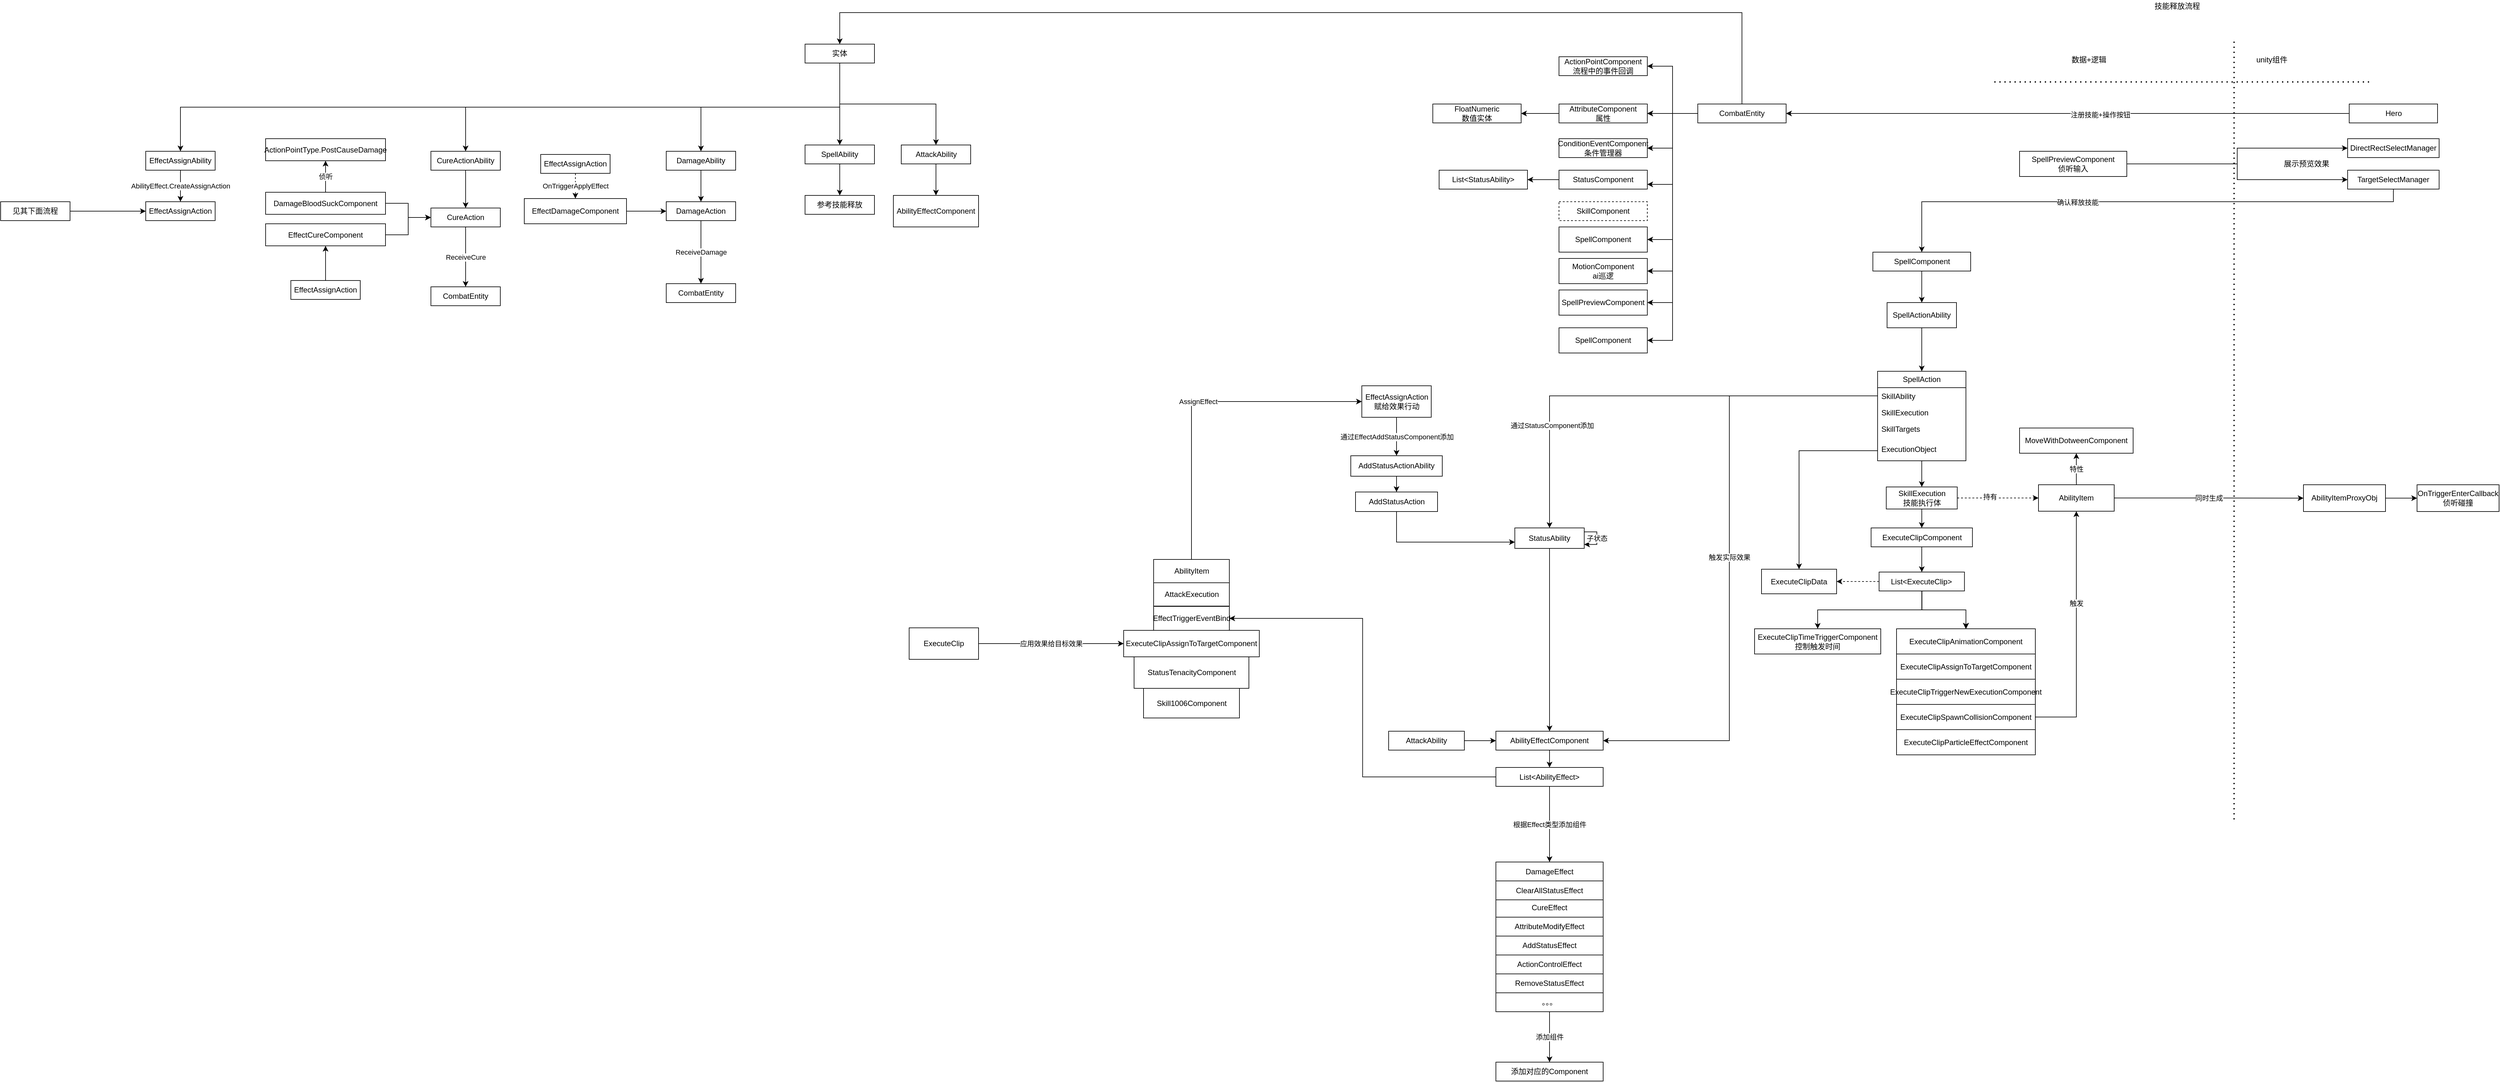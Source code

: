 <mxfile version="21.7.2" type="github">
  <diagram name="第 1 页" id="cYuP9_Ojqshvzmye1KVs">
    <mxGraphModel dx="4621" dy="678" grid="1" gridSize="10" guides="1" tooltips="1" connect="1" arrows="1" fold="1" page="1" pageScale="1" pageWidth="827" pageHeight="1169" math="0" shadow="0">
      <root>
        <mxCell id="0" />
        <mxCell id="1" parent="0" />
        <mxCell id="5B3u7BjO5yEvpYxDOT5w-1" value="技能释放流程" style="text;html=1;strokeColor=none;fillColor=none;align=center;verticalAlign=middle;whiteSpace=wrap;rounded=0;" parent="1" vertex="1">
          <mxGeometry x="350" y="30" width="100" height="20" as="geometry" />
        </mxCell>
        <mxCell id="5B3u7BjO5yEvpYxDOT5w-2" value="" style="endArrow=none;dashed=1;html=1;dashPattern=1 3;strokeWidth=2;rounded=0;" parent="1" edge="1">
          <mxGeometry width="50" height="50" relative="1" as="geometry">
            <mxPoint x="490" y="1330" as="sourcePoint" />
            <mxPoint x="490" y="90" as="targetPoint" />
          </mxGeometry>
        </mxCell>
        <mxCell id="5B3u7BjO5yEvpYxDOT5w-3" value="" style="endArrow=none;dashed=1;html=1;dashPattern=1 3;strokeWidth=2;rounded=0;" parent="1" edge="1">
          <mxGeometry width="50" height="50" relative="1" as="geometry">
            <mxPoint x="110" y="160" as="sourcePoint" />
            <mxPoint x="710" y="160" as="targetPoint" />
          </mxGeometry>
        </mxCell>
        <mxCell id="5B3u7BjO5yEvpYxDOT5w-4" value="数据+逻辑" style="text;html=1;strokeColor=none;fillColor=none;align=center;verticalAlign=middle;whiteSpace=wrap;rounded=0;" parent="1" vertex="1">
          <mxGeometry x="230" y="110" width="60" height="30" as="geometry" />
        </mxCell>
        <mxCell id="5B3u7BjO5yEvpYxDOT5w-5" value="unity组件" style="text;html=1;strokeColor=none;fillColor=none;align=center;verticalAlign=middle;whiteSpace=wrap;rounded=0;" parent="1" vertex="1">
          <mxGeometry x="520" y="110" width="60" height="30" as="geometry" />
        </mxCell>
        <mxCell id="5B3u7BjO5yEvpYxDOT5w-12" value="" style="edgeStyle=orthogonalEdgeStyle;rounded=0;orthogonalLoop=1;jettySize=auto;html=1;" parent="1" source="5B3u7BjO5yEvpYxDOT5w-6" target="5B3u7BjO5yEvpYxDOT5w-11" edge="1">
          <mxGeometry relative="1" as="geometry" />
        </mxCell>
        <mxCell id="5B3u7BjO5yEvpYxDOT5w-13" value="注册技能+操作按钮" style="edgeLabel;html=1;align=center;verticalAlign=middle;resizable=0;points=[];" parent="5B3u7BjO5yEvpYxDOT5w-12" vertex="1" connectable="0">
          <mxGeometry x="-0.115" y="2" relative="1" as="geometry">
            <mxPoint as="offset" />
          </mxGeometry>
        </mxCell>
        <mxCell id="5B3u7BjO5yEvpYxDOT5w-6" value="Hero" style="rounded=0;whiteSpace=wrap;html=1;" parent="1" vertex="1">
          <mxGeometry x="672.5" y="195" width="140" height="30" as="geometry" />
        </mxCell>
        <mxCell id="5B3u7BjO5yEvpYxDOT5w-9" value="" style="edgeStyle=orthogonalEdgeStyle;rounded=0;orthogonalLoop=1;jettySize=auto;html=1;" parent="1" source="5B3u7BjO5yEvpYxDOT5w-7" target="5B3u7BjO5yEvpYxDOT5w-8" edge="1">
          <mxGeometry relative="1" as="geometry" />
        </mxCell>
        <mxCell id="5B3u7BjO5yEvpYxDOT5w-15" style="edgeStyle=orthogonalEdgeStyle;rounded=0;orthogonalLoop=1;jettySize=auto;html=1;" parent="1" source="5B3u7BjO5yEvpYxDOT5w-7" target="5B3u7BjO5yEvpYxDOT5w-14" edge="1">
          <mxGeometry relative="1" as="geometry" />
        </mxCell>
        <mxCell id="5B3u7BjO5yEvpYxDOT5w-7" value="SpellPreviewComponent&lt;br&gt;侦听输入" style="whiteSpace=wrap;html=1;" parent="1" vertex="1">
          <mxGeometry x="150" y="270" width="170" height="40" as="geometry" />
        </mxCell>
        <mxCell id="5B3u7BjO5yEvpYxDOT5w-18" style="edgeStyle=orthogonalEdgeStyle;rounded=0;orthogonalLoop=1;jettySize=auto;html=1;entryX=0.5;entryY=0;entryDx=0;entryDy=0;" parent="1" source="5B3u7BjO5yEvpYxDOT5w-8" target="5B3u7BjO5yEvpYxDOT5w-17" edge="1">
          <mxGeometry relative="1" as="geometry">
            <Array as="points">
              <mxPoint x="620" y="350" />
              <mxPoint x="235" y="350" />
            </Array>
          </mxGeometry>
        </mxCell>
        <mxCell id="5B3u7BjO5yEvpYxDOT5w-19" value="确认释放技能" style="edgeLabel;html=1;align=center;verticalAlign=middle;resizable=0;points=[];" parent="5B3u7BjO5yEvpYxDOT5w-18" vertex="1" connectable="0">
          <mxGeometry x="0.229" y="1" relative="1" as="geometry">
            <mxPoint as="offset" />
          </mxGeometry>
        </mxCell>
        <mxCell id="5B3u7BjO5yEvpYxDOT5w-8" value="TargetSelectManager" style="whiteSpace=wrap;html=1;" parent="1" vertex="1">
          <mxGeometry x="670" y="300" width="145" height="30" as="geometry" />
        </mxCell>
        <mxCell id="5B3u7BjO5yEvpYxDOT5w-73" value="" style="edgeStyle=orthogonalEdgeStyle;rounded=0;orthogonalLoop=1;jettySize=auto;html=1;" parent="1" source="5B3u7BjO5yEvpYxDOT5w-11" target="5B3u7BjO5yEvpYxDOT5w-72" edge="1">
          <mxGeometry relative="1" as="geometry">
            <Array as="points">
              <mxPoint x="-400" y="210" />
              <mxPoint x="-400" y="135" />
            </Array>
          </mxGeometry>
        </mxCell>
        <mxCell id="5B3u7BjO5yEvpYxDOT5w-75" value="" style="edgeStyle=orthogonalEdgeStyle;rounded=0;orthogonalLoop=1;jettySize=auto;html=1;" parent="1" source="5B3u7BjO5yEvpYxDOT5w-11" target="5B3u7BjO5yEvpYxDOT5w-74" edge="1">
          <mxGeometry relative="1" as="geometry" />
        </mxCell>
        <mxCell id="5B3u7BjO5yEvpYxDOT5w-79" value="" style="edgeStyle=orthogonalEdgeStyle;rounded=0;orthogonalLoop=1;jettySize=auto;html=1;" parent="1" source="5B3u7BjO5yEvpYxDOT5w-11" target="5B3u7BjO5yEvpYxDOT5w-74" edge="1">
          <mxGeometry relative="1" as="geometry" />
        </mxCell>
        <mxCell id="5B3u7BjO5yEvpYxDOT5w-81" value="" style="edgeStyle=orthogonalEdgeStyle;rounded=0;orthogonalLoop=1;jettySize=auto;html=1;" parent="1" source="5B3u7BjO5yEvpYxDOT5w-11" target="5B3u7BjO5yEvpYxDOT5w-80" edge="1">
          <mxGeometry relative="1" as="geometry">
            <Array as="points">
              <mxPoint x="-400" y="210" />
              <mxPoint x="-400" y="265" />
            </Array>
          </mxGeometry>
        </mxCell>
        <mxCell id="5B3u7BjO5yEvpYxDOT5w-87" style="edgeStyle=orthogonalEdgeStyle;rounded=0;orthogonalLoop=1;jettySize=auto;html=1;entryX=1;entryY=0.75;entryDx=0;entryDy=0;" parent="1" source="5B3u7BjO5yEvpYxDOT5w-11" target="5B3u7BjO5yEvpYxDOT5w-82" edge="1">
          <mxGeometry relative="1" as="geometry" />
        </mxCell>
        <mxCell id="5B3u7BjO5yEvpYxDOT5w-141" style="edgeStyle=orthogonalEdgeStyle;rounded=0;orthogonalLoop=1;jettySize=auto;html=1;entryX=1;entryY=0.5;entryDx=0;entryDy=0;" parent="1" source="5B3u7BjO5yEvpYxDOT5w-11" target="5B3u7BjO5yEvpYxDOT5w-136" edge="1">
          <mxGeometry relative="1" as="geometry" />
        </mxCell>
        <mxCell id="5B3u7BjO5yEvpYxDOT5w-142" style="edgeStyle=orthogonalEdgeStyle;rounded=0;orthogonalLoop=1;jettySize=auto;html=1;entryX=1;entryY=0.5;entryDx=0;entryDy=0;" parent="1" source="5B3u7BjO5yEvpYxDOT5w-11" target="5B3u7BjO5yEvpYxDOT5w-137" edge="1">
          <mxGeometry relative="1" as="geometry" />
        </mxCell>
        <mxCell id="5B3u7BjO5yEvpYxDOT5w-143" style="edgeStyle=orthogonalEdgeStyle;rounded=0;orthogonalLoop=1;jettySize=auto;html=1;entryX=1;entryY=0.5;entryDx=0;entryDy=0;" parent="1" source="5B3u7BjO5yEvpYxDOT5w-11" target="5B3u7BjO5yEvpYxDOT5w-138" edge="1">
          <mxGeometry relative="1" as="geometry" />
        </mxCell>
        <mxCell id="5B3u7BjO5yEvpYxDOT5w-144" style="edgeStyle=orthogonalEdgeStyle;rounded=0;orthogonalLoop=1;jettySize=auto;html=1;entryX=1;entryY=0.5;entryDx=0;entryDy=0;" parent="1" source="5B3u7BjO5yEvpYxDOT5w-11" target="5B3u7BjO5yEvpYxDOT5w-139" edge="1">
          <mxGeometry relative="1" as="geometry" />
        </mxCell>
        <mxCell id="-J8oJ2Sxk5KtxRYQshvN-3" style="edgeStyle=orthogonalEdgeStyle;rounded=0;orthogonalLoop=1;jettySize=auto;html=1;entryX=0.5;entryY=0;entryDx=0;entryDy=0;exitX=0.5;exitY=0;exitDx=0;exitDy=0;" edge="1" parent="1" source="5B3u7BjO5yEvpYxDOT5w-11" target="-J8oJ2Sxk5KtxRYQshvN-2">
          <mxGeometry relative="1" as="geometry">
            <Array as="points">
              <mxPoint x="-290" y="50" />
              <mxPoint x="-1720" y="50" />
            </Array>
          </mxGeometry>
        </mxCell>
        <mxCell id="5B3u7BjO5yEvpYxDOT5w-11" value="CombatEntity" style="rounded=0;whiteSpace=wrap;html=1;" parent="1" vertex="1">
          <mxGeometry x="-360" y="195" width="140" height="30" as="geometry" />
        </mxCell>
        <mxCell id="5B3u7BjO5yEvpYxDOT5w-14" value="DirectRectSelectManager" style="whiteSpace=wrap;html=1;" parent="1" vertex="1">
          <mxGeometry x="670" y="250" width="145" height="30" as="geometry" />
        </mxCell>
        <mxCell id="5B3u7BjO5yEvpYxDOT5w-16" value="展示预览效果" style="text;html=1;strokeColor=none;fillColor=none;align=center;verticalAlign=middle;whiteSpace=wrap;rounded=0;" parent="1" vertex="1">
          <mxGeometry x="540" y="275" width="130" height="30" as="geometry" />
        </mxCell>
        <mxCell id="5B3u7BjO5yEvpYxDOT5w-21" value="" style="edgeStyle=orthogonalEdgeStyle;rounded=0;orthogonalLoop=1;jettySize=auto;html=1;" parent="1" source="5B3u7BjO5yEvpYxDOT5w-17" target="-J8oJ2Sxk5KtxRYQshvN-30" edge="1">
          <mxGeometry relative="1" as="geometry" />
        </mxCell>
        <mxCell id="5B3u7BjO5yEvpYxDOT5w-17" value="SpellComponent" style="whiteSpace=wrap;html=1;" parent="1" vertex="1">
          <mxGeometry x="-82.5" y="430" width="155" height="30" as="geometry" />
        </mxCell>
        <mxCell id="5B3u7BjO5yEvpYxDOT5w-27" value="" style="edgeStyle=orthogonalEdgeStyle;rounded=0;orthogonalLoop=1;jettySize=auto;html=1;" parent="1" source="5B3u7BjO5yEvpYxDOT5w-22" target="5B3u7BjO5yEvpYxDOT5w-26" edge="1">
          <mxGeometry relative="1" as="geometry" />
        </mxCell>
        <mxCell id="5B3u7BjO5yEvpYxDOT5w-22" value="SpellAction" style="swimlane;fontStyle=0;childLayout=stackLayout;horizontal=1;startSize=26;fillColor=none;horizontalStack=0;resizeParent=1;resizeParentMax=0;resizeLast=0;collapsible=1;marginBottom=0;whiteSpace=wrap;html=1;" parent="1" vertex="1">
          <mxGeometry x="-75" y="619" width="140" height="142" as="geometry" />
        </mxCell>
        <mxCell id="5B3u7BjO5yEvpYxDOT5w-23" value="SkillAbility" style="text;strokeColor=none;fillColor=none;align=left;verticalAlign=top;spacingLeft=4;spacingRight=4;overflow=hidden;rotatable=0;points=[[0,0.5],[1,0.5]];portConstraint=eastwest;whiteSpace=wrap;html=1;" parent="5B3u7BjO5yEvpYxDOT5w-22" vertex="1">
          <mxGeometry y="26" width="140" height="26" as="geometry" />
        </mxCell>
        <mxCell id="5B3u7BjO5yEvpYxDOT5w-24" value="SkillExecution" style="text;strokeColor=none;fillColor=none;align=left;verticalAlign=top;spacingLeft=4;spacingRight=4;overflow=hidden;rotatable=0;points=[[0,0.5],[1,0.5]];portConstraint=eastwest;whiteSpace=wrap;html=1;" parent="5B3u7BjO5yEvpYxDOT5w-22" vertex="1">
          <mxGeometry y="52" width="140" height="26" as="geometry" />
        </mxCell>
        <mxCell id="5B3u7BjO5yEvpYxDOT5w-62" value="SkillTargets" style="text;strokeColor=none;fillColor=none;align=left;verticalAlign=top;spacingLeft=4;spacingRight=4;overflow=hidden;rotatable=0;points=[[0,0.5],[1,0.5]];portConstraint=eastwest;whiteSpace=wrap;html=1;" parent="5B3u7BjO5yEvpYxDOT5w-22" vertex="1">
          <mxGeometry y="78" width="140" height="32" as="geometry" />
        </mxCell>
        <mxCell id="5B3u7BjO5yEvpYxDOT5w-25" value="ExecutionObject" style="text;strokeColor=none;fillColor=none;align=left;verticalAlign=top;spacingLeft=4;spacingRight=4;overflow=hidden;rotatable=0;points=[[0,0.5],[1,0.5]];portConstraint=eastwest;whiteSpace=wrap;html=1;" parent="5B3u7BjO5yEvpYxDOT5w-22" vertex="1">
          <mxGeometry y="110" width="140" height="32" as="geometry" />
        </mxCell>
        <mxCell id="5B3u7BjO5yEvpYxDOT5w-29" value="" style="edgeStyle=orthogonalEdgeStyle;rounded=0;orthogonalLoop=1;jettySize=auto;html=1;" parent="1" source="5B3u7BjO5yEvpYxDOT5w-26" target="5B3u7BjO5yEvpYxDOT5w-28" edge="1">
          <mxGeometry relative="1" as="geometry" />
        </mxCell>
        <mxCell id="5B3u7BjO5yEvpYxDOT5w-55" style="edgeStyle=orthogonalEdgeStyle;rounded=0;orthogonalLoop=1;jettySize=auto;html=1;dashed=1;" parent="1" source="5B3u7BjO5yEvpYxDOT5w-26" target="5B3u7BjO5yEvpYxDOT5w-48" edge="1">
          <mxGeometry relative="1" as="geometry" />
        </mxCell>
        <mxCell id="5B3u7BjO5yEvpYxDOT5w-56" value="持有" style="edgeLabel;html=1;align=center;verticalAlign=middle;resizable=0;points=[];" parent="5B3u7BjO5yEvpYxDOT5w-55" vertex="1" connectable="0">
          <mxGeometry x="-0.198" y="2" relative="1" as="geometry">
            <mxPoint as="offset" />
          </mxGeometry>
        </mxCell>
        <mxCell id="5B3u7BjO5yEvpYxDOT5w-26" value="SkillExecution&lt;br&gt;技能执行体" style="whiteSpace=wrap;html=1;fillColor=none;fontStyle=0;startSize=26;" parent="1" vertex="1">
          <mxGeometry x="-61.25" y="802.5" width="112.5" height="35" as="geometry" />
        </mxCell>
        <mxCell id="5B3u7BjO5yEvpYxDOT5w-31" value="" style="edgeStyle=orthogonalEdgeStyle;rounded=0;orthogonalLoop=1;jettySize=auto;html=1;" parent="1" source="5B3u7BjO5yEvpYxDOT5w-28" target="5B3u7BjO5yEvpYxDOT5w-30" edge="1">
          <mxGeometry relative="1" as="geometry" />
        </mxCell>
        <mxCell id="5B3u7BjO5yEvpYxDOT5w-28" value="ExecuteClipComponent" style="whiteSpace=wrap;html=1;fillColor=none;fontStyle=0;startSize=26;" parent="1" vertex="1">
          <mxGeometry x="-85.31" y="867.5" width="160.62" height="30" as="geometry" />
        </mxCell>
        <mxCell id="5B3u7BjO5yEvpYxDOT5w-33" value="" style="edgeStyle=orthogonalEdgeStyle;rounded=0;orthogonalLoop=1;jettySize=auto;html=1;" parent="1" source="5B3u7BjO5yEvpYxDOT5w-30" target="5B3u7BjO5yEvpYxDOT5w-32" edge="1">
          <mxGeometry relative="1" as="geometry" />
        </mxCell>
        <mxCell id="5B3u7BjO5yEvpYxDOT5w-34" value="" style="edgeStyle=orthogonalEdgeStyle;rounded=0;orthogonalLoop=1;jettySize=auto;html=1;" parent="1" source="5B3u7BjO5yEvpYxDOT5w-30" target="5B3u7BjO5yEvpYxDOT5w-32" edge="1">
          <mxGeometry relative="1" as="geometry" />
        </mxCell>
        <mxCell id="5B3u7BjO5yEvpYxDOT5w-35" value="" style="edgeStyle=orthogonalEdgeStyle;rounded=0;orthogonalLoop=1;jettySize=auto;html=1;" parent="1" source="5B3u7BjO5yEvpYxDOT5w-30" target="5B3u7BjO5yEvpYxDOT5w-32" edge="1">
          <mxGeometry relative="1" as="geometry" />
        </mxCell>
        <mxCell id="5B3u7BjO5yEvpYxDOT5w-36" value="" style="edgeStyle=orthogonalEdgeStyle;rounded=0;orthogonalLoop=1;jettySize=auto;html=1;" parent="1" source="5B3u7BjO5yEvpYxDOT5w-30" target="5B3u7BjO5yEvpYxDOT5w-32" edge="1">
          <mxGeometry relative="1" as="geometry" />
        </mxCell>
        <mxCell id="5B3u7BjO5yEvpYxDOT5w-37" value="" style="edgeStyle=orthogonalEdgeStyle;rounded=0;orthogonalLoop=1;jettySize=auto;html=1;" parent="1" source="5B3u7BjO5yEvpYxDOT5w-30" target="5B3u7BjO5yEvpYxDOT5w-32" edge="1">
          <mxGeometry relative="1" as="geometry" />
        </mxCell>
        <mxCell id="5B3u7BjO5yEvpYxDOT5w-40" value="" style="edgeStyle=orthogonalEdgeStyle;rounded=0;orthogonalLoop=1;jettySize=auto;html=1;" parent="1" source="5B3u7BjO5yEvpYxDOT5w-30" target="5B3u7BjO5yEvpYxDOT5w-32" edge="1">
          <mxGeometry relative="1" as="geometry" />
        </mxCell>
        <mxCell id="5B3u7BjO5yEvpYxDOT5w-41" value="" style="edgeStyle=orthogonalEdgeStyle;rounded=0;orthogonalLoop=1;jettySize=auto;html=1;" parent="1" source="5B3u7BjO5yEvpYxDOT5w-30" target="5B3u7BjO5yEvpYxDOT5w-32" edge="1">
          <mxGeometry relative="1" as="geometry" />
        </mxCell>
        <mxCell id="5B3u7BjO5yEvpYxDOT5w-42" value="" style="edgeStyle=orthogonalEdgeStyle;rounded=0;orthogonalLoop=1;jettySize=auto;html=1;" parent="1" source="5B3u7BjO5yEvpYxDOT5w-30" target="5B3u7BjO5yEvpYxDOT5w-32" edge="1">
          <mxGeometry relative="1" as="geometry" />
        </mxCell>
        <mxCell id="5B3u7BjO5yEvpYxDOT5w-46" value="" style="edgeStyle=orthogonalEdgeStyle;rounded=0;orthogonalLoop=1;jettySize=auto;html=1;" parent="1" source="5B3u7BjO5yEvpYxDOT5w-30" target="5B3u7BjO5yEvpYxDOT5w-45" edge="1">
          <mxGeometry relative="1" as="geometry">
            <mxPoint x="50" y="1037.5" as="targetPoint" />
          </mxGeometry>
        </mxCell>
        <mxCell id="5B3u7BjO5yEvpYxDOT5w-66" style="edgeStyle=orthogonalEdgeStyle;rounded=0;orthogonalLoop=1;jettySize=auto;html=1;dashed=1;" parent="1" source="5B3u7BjO5yEvpYxDOT5w-30" target="5B3u7BjO5yEvpYxDOT5w-64" edge="1">
          <mxGeometry relative="1" as="geometry" />
        </mxCell>
        <mxCell id="5B3u7BjO5yEvpYxDOT5w-30" value="List&amp;lt;ExecuteClip&amp;gt;" style="whiteSpace=wrap;html=1;fillColor=none;fontStyle=0;startSize=26;" parent="1" vertex="1">
          <mxGeometry x="-72.65" y="937.5" width="135.31" height="30" as="geometry" />
        </mxCell>
        <mxCell id="5B3u7BjO5yEvpYxDOT5w-32" value="ExecuteClipAnimationComponent" style="whiteSpace=wrap;html=1;fillColor=none;fontStyle=0;startSize=26;" parent="1" vertex="1">
          <mxGeometry x="-45" y="1027.5" width="220" height="40" as="geometry" />
        </mxCell>
        <mxCell id="5B3u7BjO5yEvpYxDOT5w-45" value="ExecuteClipTimeTriggerComponent&lt;br&gt;控制触发时间" style="whiteSpace=wrap;html=1;fillColor=none;fontStyle=0;startSize=26;" parent="1" vertex="1">
          <mxGeometry x="-270" y="1027.5" width="200" height="40" as="geometry" />
        </mxCell>
        <mxCell id="5B3u7BjO5yEvpYxDOT5w-61" value="同时生成" style="edgeStyle=orthogonalEdgeStyle;rounded=0;orthogonalLoop=1;jettySize=auto;html=1;" parent="1" source="5B3u7BjO5yEvpYxDOT5w-48" target="5B3u7BjO5yEvpYxDOT5w-58" edge="1">
          <mxGeometry relative="1" as="geometry" />
        </mxCell>
        <mxCell id="5B3u7BjO5yEvpYxDOT5w-71" value="特性" style="edgeStyle=orthogonalEdgeStyle;rounded=0;orthogonalLoop=1;jettySize=auto;html=1;" parent="1" source="5B3u7BjO5yEvpYxDOT5w-48" target="5B3u7BjO5yEvpYxDOT5w-70" edge="1">
          <mxGeometry relative="1" as="geometry" />
        </mxCell>
        <mxCell id="5B3u7BjO5yEvpYxDOT5w-48" value="AbilityItem" style="html=1;whiteSpace=wrap;" parent="1" vertex="1">
          <mxGeometry x="180" y="799" width="120" height="42" as="geometry" />
        </mxCell>
        <mxCell id="5B3u7BjO5yEvpYxDOT5w-49" value="ExecuteClipAssignToTargetComponent" style="html=1;whiteSpace=wrap;" parent="1" vertex="1">
          <mxGeometry x="-45" y="1067.5" width="220" height="40" as="geometry" />
        </mxCell>
        <mxCell id="5B3u7BjO5yEvpYxDOT5w-50" value="ExecuteClipTriggerNewExecutionComponent" style="html=1;whiteSpace=wrap;" parent="1" vertex="1">
          <mxGeometry x="-45" y="1107.5" width="220" height="40" as="geometry" />
        </mxCell>
        <mxCell id="5B3u7BjO5yEvpYxDOT5w-54" style="edgeStyle=orthogonalEdgeStyle;rounded=0;orthogonalLoop=1;jettySize=auto;html=1;entryX=0.5;entryY=1;entryDx=0;entryDy=0;" parent="1" source="5B3u7BjO5yEvpYxDOT5w-51" target="5B3u7BjO5yEvpYxDOT5w-48" edge="1">
          <mxGeometry relative="1" as="geometry" />
        </mxCell>
        <mxCell id="5B3u7BjO5yEvpYxDOT5w-57" value="触发" style="edgeLabel;html=1;align=center;verticalAlign=middle;resizable=0;points=[];" parent="5B3u7BjO5yEvpYxDOT5w-54" vertex="1" connectable="0">
          <mxGeometry x="0.254" relative="1" as="geometry">
            <mxPoint as="offset" />
          </mxGeometry>
        </mxCell>
        <mxCell id="5B3u7BjO5yEvpYxDOT5w-51" value="ExecuteClipSpawnCollisionComponent" style="html=1;whiteSpace=wrap;" parent="1" vertex="1">
          <mxGeometry x="-45" y="1147.5" width="220" height="40" as="geometry" />
        </mxCell>
        <mxCell id="5B3u7BjO5yEvpYxDOT5w-52" value="ExecuteClipParticleEffectComponent" style="html=1;whiteSpace=wrap;" parent="1" vertex="1">
          <mxGeometry x="-45" y="1187.5" width="220" height="40" as="geometry" />
        </mxCell>
        <mxCell id="5B3u7BjO5yEvpYxDOT5w-68" value="" style="edgeStyle=orthogonalEdgeStyle;rounded=0;orthogonalLoop=1;jettySize=auto;html=1;" parent="1" source="5B3u7BjO5yEvpYxDOT5w-58" target="5B3u7BjO5yEvpYxDOT5w-67" edge="1">
          <mxGeometry relative="1" as="geometry" />
        </mxCell>
        <mxCell id="5B3u7BjO5yEvpYxDOT5w-58" value="AbilityItemProxyObj" style="html=1;whiteSpace=wrap;" parent="1" vertex="1">
          <mxGeometry x="600" y="799" width="130" height="42.5" as="geometry" />
        </mxCell>
        <mxCell id="5B3u7BjO5yEvpYxDOT5w-64" value="ExecuteClipData" style="html=1;whiteSpace=wrap;" parent="1" vertex="1">
          <mxGeometry x="-259" y="933" width="119" height="39" as="geometry" />
        </mxCell>
        <mxCell id="5B3u7BjO5yEvpYxDOT5w-65" style="edgeStyle=orthogonalEdgeStyle;rounded=0;orthogonalLoop=1;jettySize=auto;html=1;" parent="1" source="5B3u7BjO5yEvpYxDOT5w-25" target="5B3u7BjO5yEvpYxDOT5w-64" edge="1">
          <mxGeometry relative="1" as="geometry" />
        </mxCell>
        <mxCell id="5B3u7BjO5yEvpYxDOT5w-67" value="OnTriggerEnterCallback&lt;br&gt;侦听碰撞" style="html=1;whiteSpace=wrap;" parent="1" vertex="1">
          <mxGeometry x="780" y="799" width="130" height="42.5" as="geometry" />
        </mxCell>
        <mxCell id="5B3u7BjO5yEvpYxDOT5w-70" value="MoveWithDotweenComponent" style="html=1;whiteSpace=wrap;" parent="1" vertex="1">
          <mxGeometry x="150" y="709" width="180" height="40" as="geometry" />
        </mxCell>
        <mxCell id="5B3u7BjO5yEvpYxDOT5w-72" value="ActionPointComponent&lt;br&gt;流程中的事件回调" style="rounded=0;whiteSpace=wrap;html=1;" parent="1" vertex="1">
          <mxGeometry x="-580" y="120" width="140" height="30" as="geometry" />
        </mxCell>
        <mxCell id="5B3u7BjO5yEvpYxDOT5w-77" value="" style="edgeStyle=orthogonalEdgeStyle;rounded=0;orthogonalLoop=1;jettySize=auto;html=1;" parent="1" source="5B3u7BjO5yEvpYxDOT5w-74" target="5B3u7BjO5yEvpYxDOT5w-76" edge="1">
          <mxGeometry relative="1" as="geometry" />
        </mxCell>
        <mxCell id="5B3u7BjO5yEvpYxDOT5w-74" value="AttributeComponent&lt;br&gt;属性" style="rounded=0;whiteSpace=wrap;html=1;" parent="1" vertex="1">
          <mxGeometry x="-580" y="195" width="140" height="30" as="geometry" />
        </mxCell>
        <mxCell id="5B3u7BjO5yEvpYxDOT5w-76" value="FloatNumeric&lt;br&gt;数值实体" style="rounded=0;whiteSpace=wrap;html=1;" parent="1" vertex="1">
          <mxGeometry x="-780" y="195" width="140" height="30" as="geometry" />
        </mxCell>
        <mxCell id="5B3u7BjO5yEvpYxDOT5w-80" value="ConditionEventComponent&lt;br&gt;条件管理器" style="rounded=0;whiteSpace=wrap;html=1;" parent="1" vertex="1">
          <mxGeometry x="-580" y="250" width="140" height="30" as="geometry" />
        </mxCell>
        <mxCell id="5B3u7BjO5yEvpYxDOT5w-86" style="edgeStyle=orthogonalEdgeStyle;rounded=0;orthogonalLoop=1;jettySize=auto;html=1;" parent="1" source="5B3u7BjO5yEvpYxDOT5w-82" target="5B3u7BjO5yEvpYxDOT5w-83" edge="1">
          <mxGeometry relative="1" as="geometry" />
        </mxCell>
        <mxCell id="5B3u7BjO5yEvpYxDOT5w-82" value="StatusComponent" style="rounded=0;whiteSpace=wrap;html=1;" parent="1" vertex="1">
          <mxGeometry x="-580" y="300" width="140" height="30" as="geometry" />
        </mxCell>
        <mxCell id="5B3u7BjO5yEvpYxDOT5w-83" value="List&amp;lt;StatusAbility&amp;gt;" style="rounded=0;whiteSpace=wrap;html=1;" parent="1" vertex="1">
          <mxGeometry x="-770" y="300" width="140" height="30" as="geometry" />
        </mxCell>
        <mxCell id="5B3u7BjO5yEvpYxDOT5w-84" value="SkillComponent" style="rounded=0;whiteSpace=wrap;html=1;dashed=1;" parent="1" vertex="1">
          <mxGeometry x="-580" y="350" width="140" height="30" as="geometry" />
        </mxCell>
        <mxCell id="5B3u7BjO5yEvpYxDOT5w-98" value="" style="edgeStyle=orthogonalEdgeStyle;rounded=0;orthogonalLoop=1;jettySize=auto;html=1;" parent="1" source="5B3u7BjO5yEvpYxDOT5w-94" target="5B3u7BjO5yEvpYxDOT5w-97" edge="1">
          <mxGeometry relative="1" as="geometry" />
        </mxCell>
        <mxCell id="5B3u7BjO5yEvpYxDOT5w-94" value="StatusAbility" style="html=1;whiteSpace=wrap;" parent="1" vertex="1">
          <mxGeometry x="-650" y="867.5" width="110" height="32.5" as="geometry" />
        </mxCell>
        <mxCell id="5B3u7BjO5yEvpYxDOT5w-93" style="edgeStyle=orthogonalEdgeStyle;rounded=0;orthogonalLoop=1;jettySize=auto;html=1;" parent="1" source="5B3u7BjO5yEvpYxDOT5w-23" target="5B3u7BjO5yEvpYxDOT5w-94" edge="1">
          <mxGeometry relative="1" as="geometry">
            <mxPoint x="-200" y="658" as="targetPoint" />
          </mxGeometry>
        </mxCell>
        <mxCell id="5B3u7BjO5yEvpYxDOT5w-95" value="通过StatusComponent添加" style="edgeLabel;html=1;align=center;verticalAlign=middle;resizable=0;points=[];" parent="5B3u7BjO5yEvpYxDOT5w-93" vertex="1" connectable="0">
          <mxGeometry x="0.554" y="4" relative="1" as="geometry">
            <mxPoint as="offset" />
          </mxGeometry>
        </mxCell>
        <mxCell id="5B3u7BjO5yEvpYxDOT5w-96" value="子状态" style="edgeStyle=orthogonalEdgeStyle;rounded=0;orthogonalLoop=1;jettySize=auto;html=1;" parent="1" source="5B3u7BjO5yEvpYxDOT5w-94" target="5B3u7BjO5yEvpYxDOT5w-94" edge="1">
          <mxGeometry relative="1" as="geometry" />
        </mxCell>
        <mxCell id="5B3u7BjO5yEvpYxDOT5w-100" value="" style="edgeStyle=orthogonalEdgeStyle;rounded=0;orthogonalLoop=1;jettySize=auto;html=1;" parent="1" source="5B3u7BjO5yEvpYxDOT5w-97" target="5B3u7BjO5yEvpYxDOT5w-99" edge="1">
          <mxGeometry relative="1" as="geometry" />
        </mxCell>
        <mxCell id="5B3u7BjO5yEvpYxDOT5w-97" value="AbilityEffectComponent" style="html=1;whiteSpace=wrap;" parent="1" vertex="1">
          <mxGeometry x="-680" y="1190" width="170" height="30" as="geometry" />
        </mxCell>
        <mxCell id="5B3u7BjO5yEvpYxDOT5w-132" style="edgeStyle=orthogonalEdgeStyle;rounded=0;orthogonalLoop=1;jettySize=auto;html=1;entryX=1;entryY=0.5;entryDx=0;entryDy=0;" parent="1" source="5B3u7BjO5yEvpYxDOT5w-99" target="5B3u7BjO5yEvpYxDOT5w-126" edge="1">
          <mxGeometry relative="1" as="geometry" />
        </mxCell>
        <mxCell id="-J8oJ2Sxk5KtxRYQshvN-27" value="根据Effect类型添加组件" style="edgeStyle=orthogonalEdgeStyle;rounded=0;orthogonalLoop=1;jettySize=auto;html=1;" edge="1" parent="1" source="5B3u7BjO5yEvpYxDOT5w-99" target="5B3u7BjO5yEvpYxDOT5w-103">
          <mxGeometry relative="1" as="geometry" />
        </mxCell>
        <mxCell id="5B3u7BjO5yEvpYxDOT5w-99" value="List&amp;lt;AbilityEffect&amp;gt;" style="html=1;whiteSpace=wrap;" parent="1" vertex="1">
          <mxGeometry x="-680" y="1247.5" width="170" height="30" as="geometry" />
        </mxCell>
        <mxCell id="5B3u7BjO5yEvpYxDOT5w-103" value="DamageEffect" style="html=1;whiteSpace=wrap;" parent="1" vertex="1">
          <mxGeometry x="-680" y="1397.5" width="170" height="30" as="geometry" />
        </mxCell>
        <mxCell id="5B3u7BjO5yEvpYxDOT5w-105" value="CureEffect" style="html=1;whiteSpace=wrap;" parent="1" vertex="1">
          <mxGeometry x="-680" y="1455" width="170" height="30" as="geometry" />
        </mxCell>
        <mxCell id="5B3u7BjO5yEvpYxDOT5w-107" value="AttributeModifyEffect" style="html=1;whiteSpace=wrap;" parent="1" vertex="1">
          <mxGeometry x="-680" y="1485" width="170" height="30" as="geometry" />
        </mxCell>
        <mxCell id="5B3u7BjO5yEvpYxDOT5w-109" value="ClearAllStatusEffect" style="html=1;whiteSpace=wrap;" parent="1" vertex="1">
          <mxGeometry x="-680" y="1427.5" width="170" height="30" as="geometry" />
        </mxCell>
        <mxCell id="5B3u7BjO5yEvpYxDOT5w-111" value="AddStatusEffect" style="html=1;whiteSpace=wrap;" parent="1" vertex="1">
          <mxGeometry x="-680" y="1515" width="170" height="30" as="geometry" />
        </mxCell>
        <mxCell id="5B3u7BjO5yEvpYxDOT5w-112" value="ActionControlEffect" style="html=1;whiteSpace=wrap;" parent="1" vertex="1">
          <mxGeometry x="-680" y="1545" width="170" height="30" as="geometry" />
        </mxCell>
        <mxCell id="5B3u7BjO5yEvpYxDOT5w-113" value="RemoveStatusEffect" style="html=1;whiteSpace=wrap;" parent="1" vertex="1">
          <mxGeometry x="-680" y="1575" width="170" height="30" as="geometry" />
        </mxCell>
        <mxCell id="-J8oJ2Sxk5KtxRYQshvN-24" value="添加组件" style="edgeStyle=orthogonalEdgeStyle;rounded=0;orthogonalLoop=1;jettySize=auto;html=1;" edge="1" parent="1" source="5B3u7BjO5yEvpYxDOT5w-114" target="-J8oJ2Sxk5KtxRYQshvN-23">
          <mxGeometry relative="1" as="geometry" />
        </mxCell>
        <mxCell id="5B3u7BjO5yEvpYxDOT5w-114" value="。。。" style="html=1;whiteSpace=wrap;" parent="1" vertex="1">
          <mxGeometry x="-680" y="1605" width="170" height="30" as="geometry" />
        </mxCell>
        <mxCell id="5B3u7BjO5yEvpYxDOT5w-121" style="edgeStyle=orthogonalEdgeStyle;rounded=0;orthogonalLoop=1;jettySize=auto;html=1;" parent="1" source="5B3u7BjO5yEvpYxDOT5w-115" target="5B3u7BjO5yEvpYxDOT5w-94" edge="1">
          <mxGeometry relative="1" as="geometry">
            <Array as="points">
              <mxPoint x="-837" y="890" />
            </Array>
          </mxGeometry>
        </mxCell>
        <mxCell id="5B3u7BjO5yEvpYxDOT5w-115" value="AddStatusAction" style="html=1;whiteSpace=wrap;" parent="1" vertex="1">
          <mxGeometry x="-902.5" y="810.5" width="130" height="31" as="geometry" />
        </mxCell>
        <mxCell id="5B3u7BjO5yEvpYxDOT5w-117" style="edgeStyle=orthogonalEdgeStyle;rounded=0;orthogonalLoop=1;jettySize=auto;html=1;" parent="1" source="5B3u7BjO5yEvpYxDOT5w-116" target="5B3u7BjO5yEvpYxDOT5w-115" edge="1">
          <mxGeometry relative="1" as="geometry" />
        </mxCell>
        <mxCell id="5B3u7BjO5yEvpYxDOT5w-116" value="AddStatusActionAbility" style="html=1;whiteSpace=wrap;" parent="1" vertex="1">
          <mxGeometry x="-910" y="753" width="145" height="32.5" as="geometry" />
        </mxCell>
        <mxCell id="5B3u7BjO5yEvpYxDOT5w-119" value="通过EffectAddStatusComponent添加" style="edgeStyle=orthogonalEdgeStyle;rounded=0;orthogonalLoop=1;jettySize=auto;html=1;" parent="1" source="5B3u7BjO5yEvpYxDOT5w-118" target="5B3u7BjO5yEvpYxDOT5w-116" edge="1">
          <mxGeometry relative="1" as="geometry" />
        </mxCell>
        <mxCell id="5B3u7BjO5yEvpYxDOT5w-118" value="EffectAssignAction&lt;br&gt;赋给效果行动" style="html=1;whiteSpace=wrap;" parent="1" vertex="1">
          <mxGeometry x="-892.5" y="642" width="110" height="50" as="geometry" />
        </mxCell>
        <mxCell id="5B3u7BjO5yEvpYxDOT5w-123" value="AssignEffect" style="edgeStyle=orthogonalEdgeStyle;rounded=0;orthogonalLoop=1;jettySize=auto;html=1;" parent="1" source="5B3u7BjO5yEvpYxDOT5w-122" target="5B3u7BjO5yEvpYxDOT5w-118" edge="1">
          <mxGeometry relative="1" as="geometry">
            <Array as="points">
              <mxPoint x="-1162" y="667" />
            </Array>
          </mxGeometry>
        </mxCell>
        <mxCell id="5B3u7BjO5yEvpYxDOT5w-122" value="AbilityItem" style="html=1;whiteSpace=wrap;" parent="1" vertex="1">
          <mxGeometry x="-1222.5" y="917.5" width="120" height="37" as="geometry" />
        </mxCell>
        <mxCell id="5B3u7BjO5yEvpYxDOT5w-125" value="AttackExecution" style="html=1;whiteSpace=wrap;" parent="1" vertex="1">
          <mxGeometry x="-1222.5" y="954.5" width="120" height="37" as="geometry" />
        </mxCell>
        <mxCell id="5B3u7BjO5yEvpYxDOT5w-126" value="EffectTriggerEventBind" style="html=1;whiteSpace=wrap;" parent="1" vertex="1">
          <mxGeometry x="-1222.5" y="992" width="120" height="38" as="geometry" />
        </mxCell>
        <mxCell id="5B3u7BjO5yEvpYxDOT5w-127" value="ExecuteClipAssignToTargetComponent" style="html=1;whiteSpace=wrap;" parent="1" vertex="1">
          <mxGeometry x="-1270" y="1030" width="215" height="42" as="geometry" />
        </mxCell>
        <mxCell id="5B3u7BjO5yEvpYxDOT5w-128" value="StatusTenacityComponent" style="html=1;whiteSpace=wrap;" parent="1" vertex="1">
          <mxGeometry x="-1253.5" y="1072" width="182" height="50" as="geometry" />
        </mxCell>
        <mxCell id="5B3u7BjO5yEvpYxDOT5w-129" value="Skill1006Component" style="html=1;whiteSpace=wrap;" parent="1" vertex="1">
          <mxGeometry x="-1238.5" y="1122" width="152" height="47" as="geometry" />
        </mxCell>
        <mxCell id="5B3u7BjO5yEvpYxDOT5w-134" value="应用效果给目标效果" style="edgeStyle=orthogonalEdgeStyle;rounded=0;orthogonalLoop=1;jettySize=auto;html=1;" parent="1" source="5B3u7BjO5yEvpYxDOT5w-133" target="5B3u7BjO5yEvpYxDOT5w-127" edge="1">
          <mxGeometry relative="1" as="geometry" />
        </mxCell>
        <mxCell id="5B3u7BjO5yEvpYxDOT5w-133" value="ExecuteClip" style="html=1;whiteSpace=wrap;" parent="1" vertex="1">
          <mxGeometry x="-1610" y="1026" width="110" height="50" as="geometry" />
        </mxCell>
        <mxCell id="5B3u7BjO5yEvpYxDOT5w-136" value="SpellComponent" style="html=1;whiteSpace=wrap;" parent="1" vertex="1">
          <mxGeometry x="-580" y="390" width="140" height="40" as="geometry" />
        </mxCell>
        <mxCell id="5B3u7BjO5yEvpYxDOT5w-137" value="MotionComponent&lt;br&gt;ai巡逻" style="html=1;whiteSpace=wrap;" parent="1" vertex="1">
          <mxGeometry x="-580" y="440" width="140" height="40" as="geometry" />
        </mxCell>
        <mxCell id="5B3u7BjO5yEvpYxDOT5w-138" value="SpellPreviewComponent" style="html=1;whiteSpace=wrap;" parent="1" vertex="1">
          <mxGeometry x="-580" y="490" width="140" height="40" as="geometry" />
        </mxCell>
        <mxCell id="5B3u7BjO5yEvpYxDOT5w-139" value="SpellComponent" style="html=1;whiteSpace=wrap;" parent="1" vertex="1">
          <mxGeometry x="-580" y="550" width="140" height="40" as="geometry" />
        </mxCell>
        <mxCell id="5B3u7BjO5yEvpYxDOT5w-148" value="触发实际效果" style="edgeStyle=orthogonalEdgeStyle;rounded=0;orthogonalLoop=1;jettySize=auto;html=1;entryX=1;entryY=0.5;entryDx=0;entryDy=0;" parent="1" source="5B3u7BjO5yEvpYxDOT5w-23" target="5B3u7BjO5yEvpYxDOT5w-97" edge="1">
          <mxGeometry relative="1" as="geometry">
            <Array as="points">
              <mxPoint x="-310" y="658" />
              <mxPoint x="-310" y="1205" />
            </Array>
          </mxGeometry>
        </mxCell>
        <mxCell id="-J8oJ2Sxk5KtxRYQshvN-5" style="edgeStyle=orthogonalEdgeStyle;rounded=0;orthogonalLoop=1;jettySize=auto;html=1;exitX=0.5;exitY=1;exitDx=0;exitDy=0;" edge="1" parent="1" source="-J8oJ2Sxk5KtxRYQshvN-2" target="-J8oJ2Sxk5KtxRYQshvN-4">
          <mxGeometry relative="1" as="geometry" />
        </mxCell>
        <mxCell id="-J8oJ2Sxk5KtxRYQshvN-7" style="edgeStyle=orthogonalEdgeStyle;rounded=0;orthogonalLoop=1;jettySize=auto;html=1;exitX=0.5;exitY=1;exitDx=0;exitDy=0;" edge="1" parent="1" source="-J8oJ2Sxk5KtxRYQshvN-2" target="-J8oJ2Sxk5KtxRYQshvN-6">
          <mxGeometry relative="1" as="geometry" />
        </mxCell>
        <mxCell id="-J8oJ2Sxk5KtxRYQshvN-9" style="edgeStyle=orthogonalEdgeStyle;rounded=0;orthogonalLoop=1;jettySize=auto;html=1;exitX=0.5;exitY=1;exitDx=0;exitDy=0;" edge="1" parent="1" source="-J8oJ2Sxk5KtxRYQshvN-2" target="-J8oJ2Sxk5KtxRYQshvN-8">
          <mxGeometry relative="1" as="geometry" />
        </mxCell>
        <mxCell id="-J8oJ2Sxk5KtxRYQshvN-11" style="edgeStyle=orthogonalEdgeStyle;rounded=0;orthogonalLoop=1;jettySize=auto;html=1;exitX=0.5;exitY=1;exitDx=0;exitDy=0;" edge="1" parent="1" source="-J8oJ2Sxk5KtxRYQshvN-2" target="-J8oJ2Sxk5KtxRYQshvN-10">
          <mxGeometry relative="1" as="geometry" />
        </mxCell>
        <mxCell id="-J8oJ2Sxk5KtxRYQshvN-13" style="edgeStyle=orthogonalEdgeStyle;rounded=0;orthogonalLoop=1;jettySize=auto;html=1;exitX=0.5;exitY=1;exitDx=0;exitDy=0;" edge="1" parent="1" source="-J8oJ2Sxk5KtxRYQshvN-2" target="-J8oJ2Sxk5KtxRYQshvN-12">
          <mxGeometry relative="1" as="geometry" />
        </mxCell>
        <mxCell id="-J8oJ2Sxk5KtxRYQshvN-2" value="实体" style="html=1;whiteSpace=wrap;" vertex="1" parent="1">
          <mxGeometry x="-1775" y="100" width="110" height="30" as="geometry" />
        </mxCell>
        <mxCell id="-J8oJ2Sxk5KtxRYQshvN-34" value="" style="edgeStyle=orthogonalEdgeStyle;rounded=0;orthogonalLoop=1;jettySize=auto;html=1;" edge="1" parent="1" source="-J8oJ2Sxk5KtxRYQshvN-4" target="-J8oJ2Sxk5KtxRYQshvN-33">
          <mxGeometry relative="1" as="geometry" />
        </mxCell>
        <mxCell id="-J8oJ2Sxk5KtxRYQshvN-4" value="SpellAbility" style="html=1;whiteSpace=wrap;" vertex="1" parent="1">
          <mxGeometry x="-1775" y="260" width="110" height="30" as="geometry" />
        </mxCell>
        <mxCell id="-J8oJ2Sxk5KtxRYQshvN-15" value="" style="edgeStyle=orthogonalEdgeStyle;rounded=0;orthogonalLoop=1;jettySize=auto;html=1;" edge="1" parent="1" source="-J8oJ2Sxk5KtxRYQshvN-6" target="-J8oJ2Sxk5KtxRYQshvN-14">
          <mxGeometry relative="1" as="geometry" />
        </mxCell>
        <mxCell id="-J8oJ2Sxk5KtxRYQshvN-6" value="DamageAbility" style="html=1;whiteSpace=wrap;" vertex="1" parent="1">
          <mxGeometry x="-1995" y="270" width="110" height="30" as="geometry" />
        </mxCell>
        <mxCell id="-J8oJ2Sxk5KtxRYQshvN-17" value="AbilityEffect.CreateAssignAction" style="edgeStyle=orthogonalEdgeStyle;rounded=0;orthogonalLoop=1;jettySize=auto;html=1;" edge="1" parent="1" source="-J8oJ2Sxk5KtxRYQshvN-8" target="-J8oJ2Sxk5KtxRYQshvN-16">
          <mxGeometry relative="1" as="geometry" />
        </mxCell>
        <mxCell id="-J8oJ2Sxk5KtxRYQshvN-8" value="EffectAssignAbility" style="html=1;whiteSpace=wrap;" vertex="1" parent="1">
          <mxGeometry x="-2820" y="270" width="110" height="30" as="geometry" />
        </mxCell>
        <mxCell id="-J8oJ2Sxk5KtxRYQshvN-38" value="" style="edgeStyle=orthogonalEdgeStyle;rounded=0;orthogonalLoop=1;jettySize=auto;html=1;" edge="1" parent="1" source="-J8oJ2Sxk5KtxRYQshvN-10" target="-J8oJ2Sxk5KtxRYQshvN-37">
          <mxGeometry relative="1" as="geometry" />
        </mxCell>
        <mxCell id="-J8oJ2Sxk5KtxRYQshvN-10" value="AttackAbility" style="html=1;whiteSpace=wrap;" vertex="1" parent="1">
          <mxGeometry x="-1622.5" y="260" width="110" height="30" as="geometry" />
        </mxCell>
        <mxCell id="-J8oJ2Sxk5KtxRYQshvN-46" value="" style="edgeStyle=orthogonalEdgeStyle;rounded=0;orthogonalLoop=1;jettySize=auto;html=1;" edge="1" parent="1" source="-J8oJ2Sxk5KtxRYQshvN-12" target="-J8oJ2Sxk5KtxRYQshvN-45">
          <mxGeometry relative="1" as="geometry" />
        </mxCell>
        <mxCell id="-J8oJ2Sxk5KtxRYQshvN-12" value="CureActionAbility" style="html=1;whiteSpace=wrap;" vertex="1" parent="1">
          <mxGeometry x="-2368" y="270" width="110" height="30" as="geometry" />
        </mxCell>
        <mxCell id="-J8oJ2Sxk5KtxRYQshvN-21" value="ReceiveDamage" style="edgeStyle=orthogonalEdgeStyle;rounded=0;orthogonalLoop=1;jettySize=auto;html=1;" edge="1" parent="1" source="-J8oJ2Sxk5KtxRYQshvN-14" target="-J8oJ2Sxk5KtxRYQshvN-20">
          <mxGeometry relative="1" as="geometry" />
        </mxCell>
        <mxCell id="-J8oJ2Sxk5KtxRYQshvN-14" value="DamageAction" style="html=1;whiteSpace=wrap;" vertex="1" parent="1">
          <mxGeometry x="-1995" y="350" width="110" height="30" as="geometry" />
        </mxCell>
        <mxCell id="-J8oJ2Sxk5KtxRYQshvN-18" value="OnTriggerApplyEffect" style="edgeStyle=orthogonalEdgeStyle;rounded=0;orthogonalLoop=1;jettySize=auto;html=1;dashed=1;" edge="1" parent="1" source="-J8oJ2Sxk5KtxRYQshvN-56" target="-J8oJ2Sxk5KtxRYQshvN-25">
          <mxGeometry relative="1" as="geometry" />
        </mxCell>
        <mxCell id="-J8oJ2Sxk5KtxRYQshvN-16" value="EffectAssignAction" style="html=1;whiteSpace=wrap;" vertex="1" parent="1">
          <mxGeometry x="-2820" y="350" width="110" height="30" as="geometry" />
        </mxCell>
        <mxCell id="-J8oJ2Sxk5KtxRYQshvN-20" value="CombatEntity" style="html=1;whiteSpace=wrap;" vertex="1" parent="1">
          <mxGeometry x="-1995" y="480" width="110" height="30" as="geometry" />
        </mxCell>
        <mxCell id="-J8oJ2Sxk5KtxRYQshvN-23" value="添加对应的Component" style="html=1;whiteSpace=wrap;" vertex="1" parent="1">
          <mxGeometry x="-680" y="1715" width="170" height="30" as="geometry" />
        </mxCell>
        <mxCell id="-J8oJ2Sxk5KtxRYQshvN-26" style="edgeStyle=orthogonalEdgeStyle;rounded=0;orthogonalLoop=1;jettySize=auto;html=1;entryX=0;entryY=0.5;entryDx=0;entryDy=0;" edge="1" parent="1" source="-J8oJ2Sxk5KtxRYQshvN-25" target="-J8oJ2Sxk5KtxRYQshvN-14">
          <mxGeometry relative="1" as="geometry">
            <Array as="points">
              <mxPoint x="-2010" y="365" />
              <mxPoint x="-2010" y="365" />
            </Array>
          </mxGeometry>
        </mxCell>
        <mxCell id="-J8oJ2Sxk5KtxRYQshvN-25" value="EffectDamageComponent" style="whiteSpace=wrap;html=1;" vertex="1" parent="1">
          <mxGeometry x="-2220" y="345" width="162" height="40" as="geometry" />
        </mxCell>
        <mxCell id="-J8oJ2Sxk5KtxRYQshvN-32" style="edgeStyle=orthogonalEdgeStyle;rounded=0;orthogonalLoop=1;jettySize=auto;html=1;" edge="1" parent="1" source="-J8oJ2Sxk5KtxRYQshvN-30" target="5B3u7BjO5yEvpYxDOT5w-22">
          <mxGeometry relative="1" as="geometry" />
        </mxCell>
        <mxCell id="-J8oJ2Sxk5KtxRYQshvN-30" value="SpellActionAbility" style="whiteSpace=wrap;html=1;" vertex="1" parent="1">
          <mxGeometry x="-60" y="510" width="110" height="40" as="geometry" />
        </mxCell>
        <mxCell id="-J8oJ2Sxk5KtxRYQshvN-33" value="参考技能释放" style="html=1;whiteSpace=wrap;" vertex="1" parent="1">
          <mxGeometry x="-1775" y="340" width="110" height="30" as="geometry" />
        </mxCell>
        <mxCell id="-J8oJ2Sxk5KtxRYQshvN-36" style="edgeStyle=orthogonalEdgeStyle;rounded=0;orthogonalLoop=1;jettySize=auto;html=1;" edge="1" parent="1" source="-J8oJ2Sxk5KtxRYQshvN-35" target="5B3u7BjO5yEvpYxDOT5w-97">
          <mxGeometry relative="1" as="geometry" />
        </mxCell>
        <mxCell id="-J8oJ2Sxk5KtxRYQshvN-35" value="AttackAbility" style="whiteSpace=wrap;html=1;" vertex="1" parent="1">
          <mxGeometry x="-850" y="1190" width="120" height="30" as="geometry" />
        </mxCell>
        <mxCell id="-J8oJ2Sxk5KtxRYQshvN-37" value="AbilityEffectComponent" style="html=1;whiteSpace=wrap;" vertex="1" parent="1">
          <mxGeometry x="-1635" y="340" width="135" height="50" as="geometry" />
        </mxCell>
        <mxCell id="-J8oJ2Sxk5KtxRYQshvN-43" style="edgeStyle=orthogonalEdgeStyle;rounded=0;orthogonalLoop=1;jettySize=auto;html=1;" edge="1" parent="1" source="-J8oJ2Sxk5KtxRYQshvN-41" target="-J8oJ2Sxk5KtxRYQshvN-16">
          <mxGeometry relative="1" as="geometry" />
        </mxCell>
        <mxCell id="-J8oJ2Sxk5KtxRYQshvN-41" value="见其下面流程" style="html=1;whiteSpace=wrap;" vertex="1" parent="1">
          <mxGeometry x="-3050" y="350" width="110" height="30" as="geometry" />
        </mxCell>
        <mxCell id="-J8oJ2Sxk5KtxRYQshvN-53" value="ReceiveCure" style="edgeStyle=orthogonalEdgeStyle;rounded=0;orthogonalLoop=1;jettySize=auto;html=1;" edge="1" parent="1" source="-J8oJ2Sxk5KtxRYQshvN-45" target="-J8oJ2Sxk5KtxRYQshvN-52">
          <mxGeometry relative="1" as="geometry" />
        </mxCell>
        <mxCell id="-J8oJ2Sxk5KtxRYQshvN-45" value="CureAction" style="html=1;whiteSpace=wrap;" vertex="1" parent="1">
          <mxGeometry x="-2368" y="360" width="110" height="30" as="geometry" />
        </mxCell>
        <mxCell id="-J8oJ2Sxk5KtxRYQshvN-49" style="edgeStyle=orthogonalEdgeStyle;rounded=0;orthogonalLoop=1;jettySize=auto;html=1;" edge="1" parent="1" source="-J8oJ2Sxk5KtxRYQshvN-47" target="-J8oJ2Sxk5KtxRYQshvN-45">
          <mxGeometry relative="1" as="geometry" />
        </mxCell>
        <mxCell id="-J8oJ2Sxk5KtxRYQshvN-55" value="侦听" style="edgeStyle=orthogonalEdgeStyle;rounded=0;orthogonalLoop=1;jettySize=auto;html=1;" edge="1" parent="1" source="-J8oJ2Sxk5KtxRYQshvN-47" target="-J8oJ2Sxk5KtxRYQshvN-54">
          <mxGeometry relative="1" as="geometry" />
        </mxCell>
        <mxCell id="-J8oJ2Sxk5KtxRYQshvN-47" value="DamageBloodSuckComponent" style="html=1;whiteSpace=wrap;" vertex="1" parent="1">
          <mxGeometry x="-2630" y="335" width="190" height="35" as="geometry" />
        </mxCell>
        <mxCell id="-J8oJ2Sxk5KtxRYQshvN-51" style="edgeStyle=orthogonalEdgeStyle;rounded=0;orthogonalLoop=1;jettySize=auto;html=1;" edge="1" parent="1" source="-J8oJ2Sxk5KtxRYQshvN-50" target="-J8oJ2Sxk5KtxRYQshvN-45">
          <mxGeometry relative="1" as="geometry" />
        </mxCell>
        <mxCell id="-J8oJ2Sxk5KtxRYQshvN-50" value="EffectCureComponent" style="html=1;whiteSpace=wrap;" vertex="1" parent="1">
          <mxGeometry x="-2630" y="385" width="190" height="35" as="geometry" />
        </mxCell>
        <mxCell id="-J8oJ2Sxk5KtxRYQshvN-52" value="CombatEntity" style="html=1;whiteSpace=wrap;" vertex="1" parent="1">
          <mxGeometry x="-2368" y="485" width="110" height="30" as="geometry" />
        </mxCell>
        <mxCell id="-J8oJ2Sxk5KtxRYQshvN-54" value="ActionPointType.PostCauseDamage" style="html=1;whiteSpace=wrap;" vertex="1" parent="1">
          <mxGeometry x="-2630" y="250" width="190" height="35" as="geometry" />
        </mxCell>
        <mxCell id="-J8oJ2Sxk5KtxRYQshvN-56" value="EffectAssignAction" style="html=1;whiteSpace=wrap;" vertex="1" parent="1">
          <mxGeometry x="-2194" y="275" width="110" height="30" as="geometry" />
        </mxCell>
        <mxCell id="-J8oJ2Sxk5KtxRYQshvN-58" style="edgeStyle=orthogonalEdgeStyle;rounded=0;orthogonalLoop=1;jettySize=auto;html=1;" edge="1" parent="1" source="-J8oJ2Sxk5KtxRYQshvN-57" target="-J8oJ2Sxk5KtxRYQshvN-50">
          <mxGeometry relative="1" as="geometry" />
        </mxCell>
        <mxCell id="-J8oJ2Sxk5KtxRYQshvN-57" value="EffectAssignAction" style="html=1;whiteSpace=wrap;" vertex="1" parent="1">
          <mxGeometry x="-2590" y="475" width="110" height="30" as="geometry" />
        </mxCell>
      </root>
    </mxGraphModel>
  </diagram>
</mxfile>
